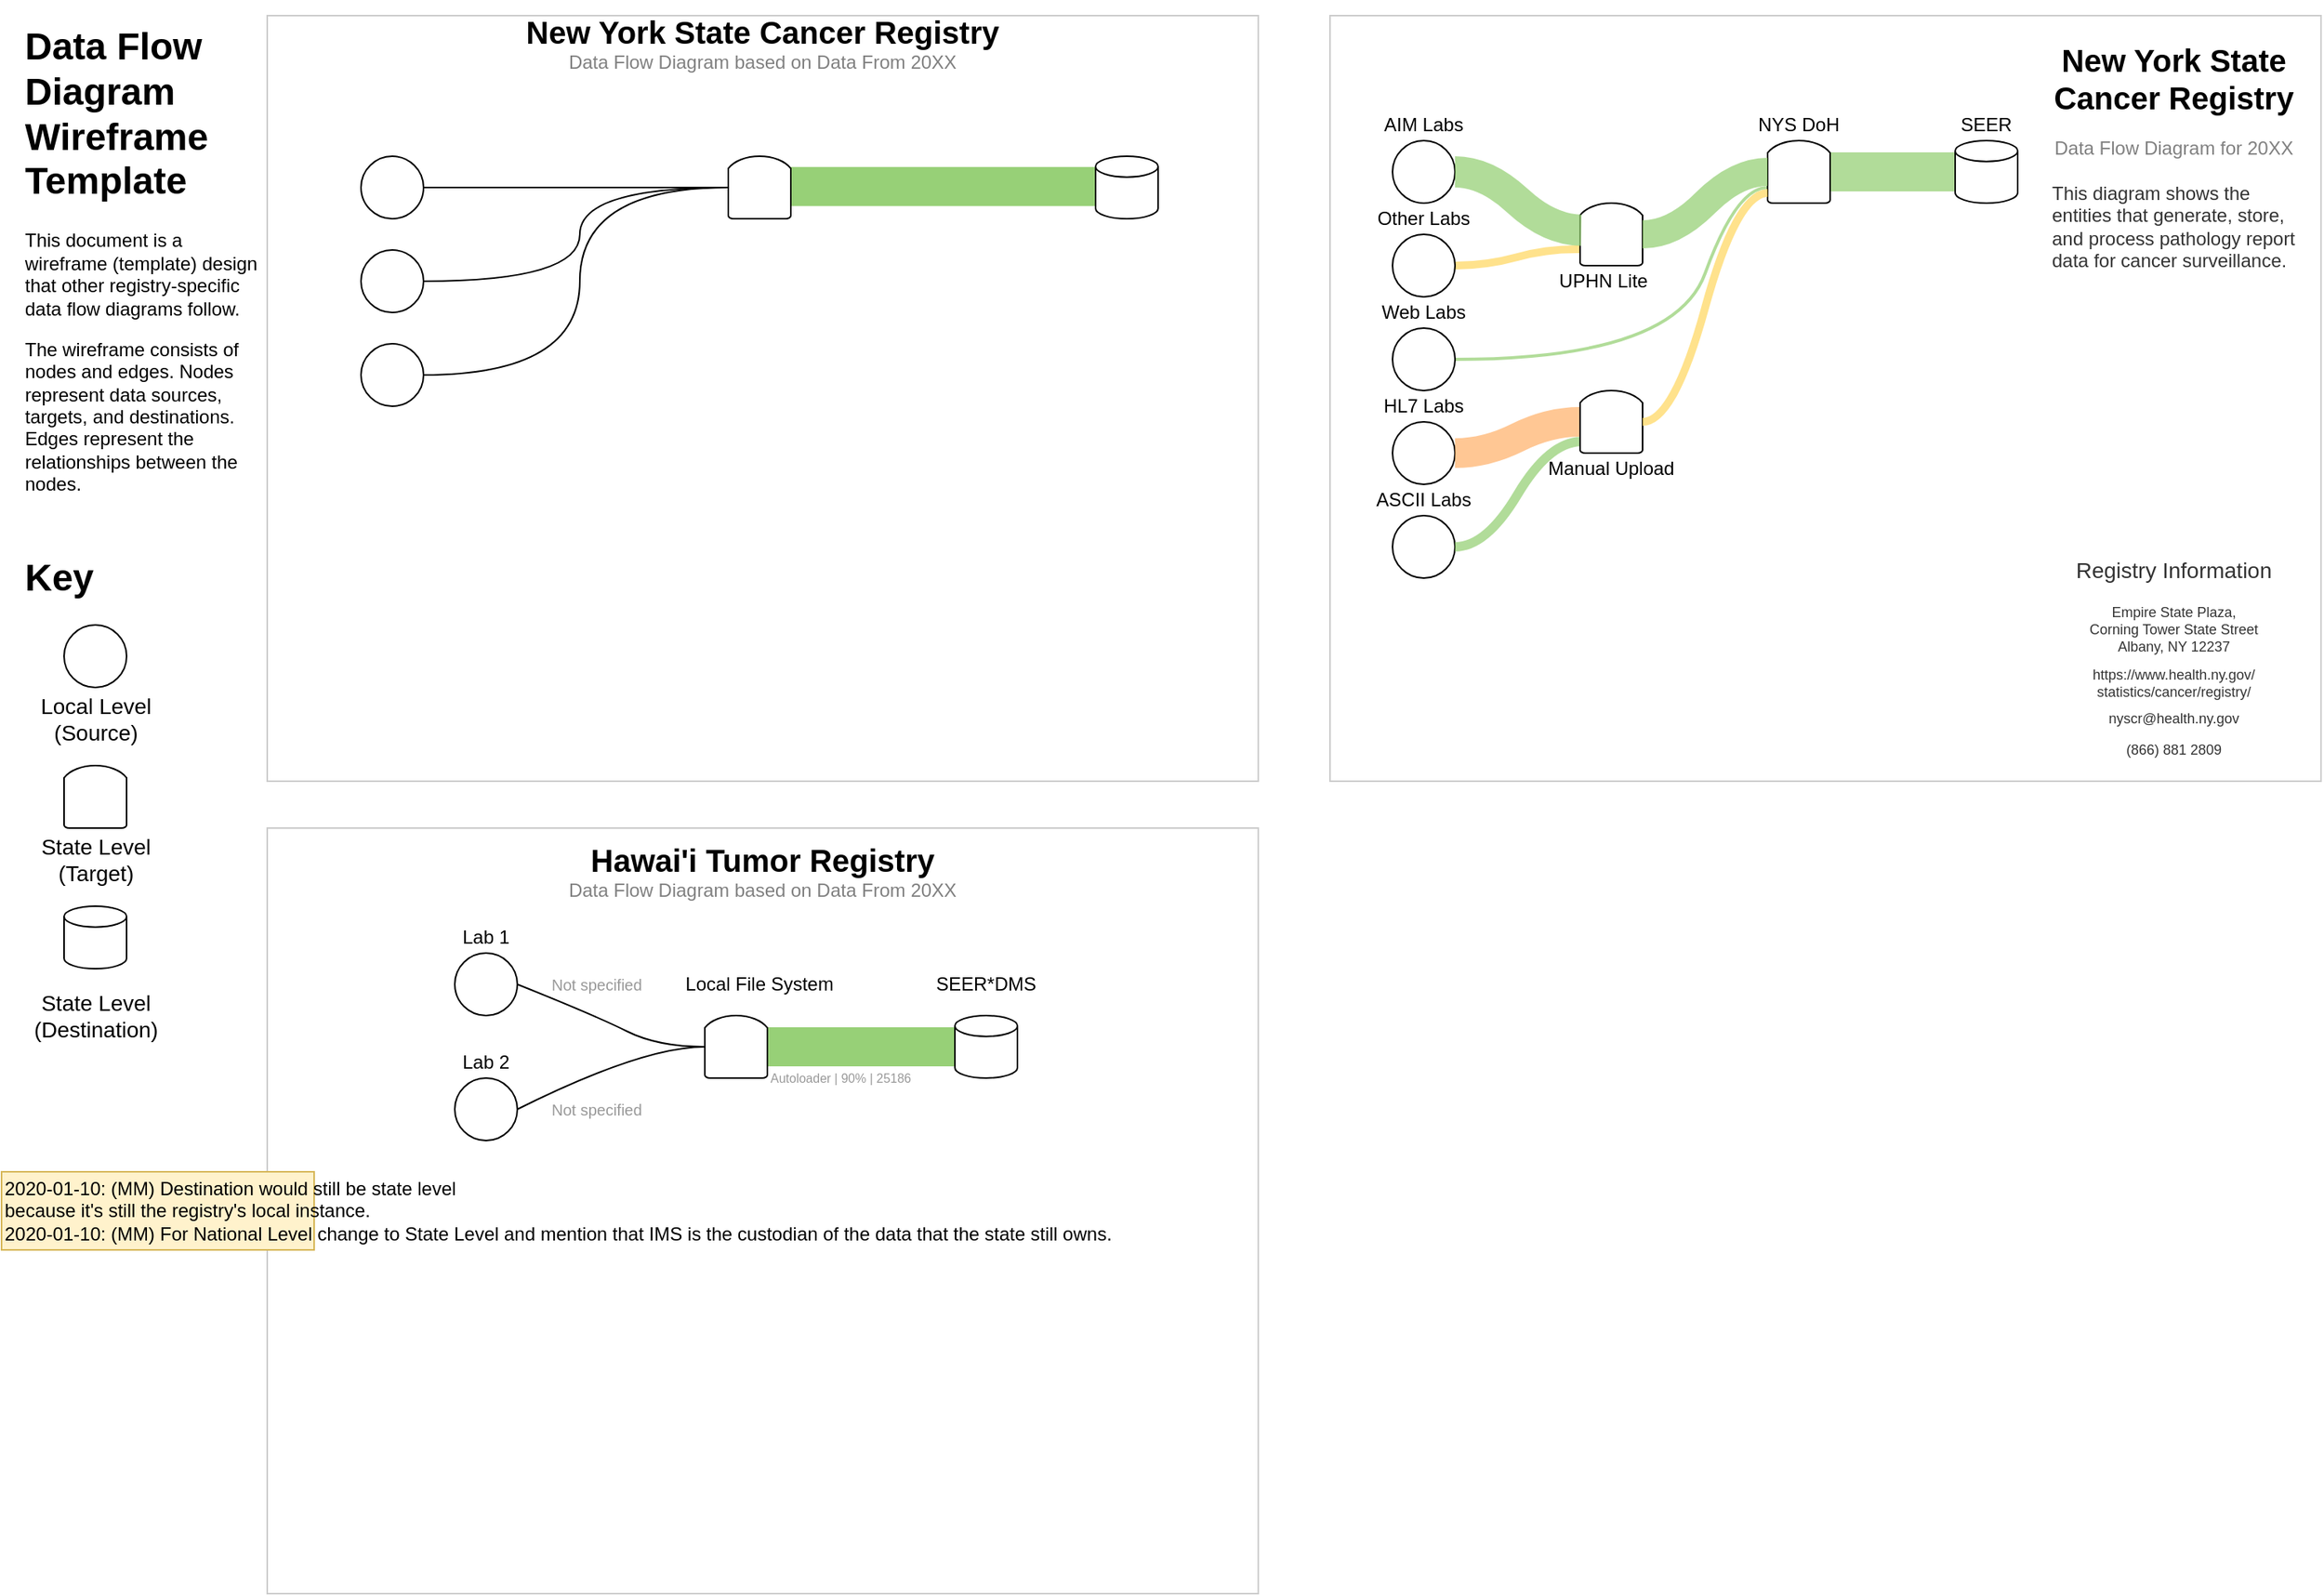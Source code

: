 <mxfile type="github" version="12.5.1">
  <diagram id="1LtGkpLCPf3KZeVMqJkY" name="Page-1">
    <mxGraphModel grid="1" dx="853" dy="462" gridSize="10" guides="1" tooltips="1" connect="1" arrows="1" fold="1" page="1" pageScale="1" pageWidth="850" pageHeight="1100" math="0" shadow="0">
      <root>
        <mxCell id="0"/>
        <mxCell id="1" value="Text" parent="0" style=""/>
        <mxCell id="eJA-KfrndEvYRp83sPR4-4" value="&lt;h1&gt;Data Flow Diagram Wireframe Template&lt;/h1&gt;&lt;p&gt;This document is a wireframe (template) design that other registry-specific data flow diagrams follow.&lt;/p&gt;&lt;p&gt;The wireframe consists of nodes and edges. Nodes represent data sources, targets, and destinations. Edges represent the relationships between the nodes.&lt;/p&gt;" parent="1" style="text;html=1;strokeColor=none;fillColor=none;spacing=5;spacingTop=-20;whiteSpace=wrap;overflow=hidden;rounded=0;" vertex="1">
          <mxGeometry as="geometry" x="40" y="40" width="160" height="320"/>
        </mxCell>
        <mxCell id="eJA-KfrndEvYRp83sPR4-5" value="&lt;h1&gt;Key&lt;/h1&gt;&lt;p&gt;&lt;/p&gt;" parent="1" style="text;html=1;strokeColor=none;fillColor=none;spacing=5;spacingTop=-20;whiteSpace=wrap;overflow=hidden;rounded=0;" vertex="1">
          <mxGeometry as="geometry" x="40" y="380" width="160" height="40"/>
        </mxCell>
        <mxCell id="eJA-KfrndEvYRp83sPR4-17" value="" parent="1" style="ellipse;whiteSpace=wrap;html=1;aspect=fixed;" vertex="1">
          <mxGeometry as="geometry" x="70" y="430" width="40" height="40"/>
        </mxCell>
        <mxCell id="eJA-KfrndEvYRp83sPR4-21" value="" parent="1" style="strokeWidth=1;html=1;shape=mxgraph.flowchart.delay;whiteSpace=wrap;rotation=-90;" vertex="1">
          <mxGeometry as="geometry" x="70" y="520" width="40" height="40"/>
        </mxCell>
        <mxCell id="eJA-KfrndEvYRp83sPR4-22" value="" parent="1" style="strokeWidth=1;html=1;shape=mxgraph.flowchart.database;whiteSpace=wrap;" vertex="1">
          <mxGeometry as="geometry" x="70" y="610" width="40" height="40"/>
        </mxCell>
        <mxCell id="eJA-KfrndEvYRp83sPR4-24" value="&lt;div&gt;Local Level&lt;/div&gt;&lt;div&gt;(Source)&lt;/div&gt;" parent="1" style="text;html=1;align=center;verticalAlign=middle;resizable=0;points=[];autosize=1;fontSize=14;" vertex="1">
          <mxGeometry as="geometry" x="45" y="470" width="90" height="40"/>
        </mxCell>
        <mxCell id="eJA-KfrndEvYRp83sPR4-27" value="&lt;div&gt;State Level&lt;/div&gt;&lt;div&gt;(Target)&lt;/div&gt;" parent="1" style="text;html=1;align=center;verticalAlign=middle;resizable=0;points=[];autosize=1;fontSize=14;" vertex="1">
          <mxGeometry as="geometry" x="45" y="560" width="90" height="40"/>
        </mxCell>
        <mxCell id="eJA-KfrndEvYRp83sPR4-28" value="&lt;div&gt;State Level&lt;/div&gt;&lt;div&gt;(Destination)&lt;/div&gt;" parent="1" style="text;html=1;align=center;verticalAlign=middle;resizable=0;points=[];autosize=1;fontSize=14;" vertex="1">
          <mxGeometry as="geometry" x="45" y="660" width="90" height="40"/>
        </mxCell>
        <mxCell id="Dlc9sbz_LcFVTC8bd_fI-2" value="Sample Paper" parent="0" style="locked=1;"/>
        <mxCell id="Dlc9sbz_LcFVTC8bd_fI-3" value="" parent="Dlc9sbz_LcFVTC8bd_fI-2" style="whiteSpace=wrap;html=1;aspect=fixed;fillColor=none;strokeColor=#CCCCCC;glass=0;" vertex="1">
          <mxGeometry as="geometry" x="200" y="40" width="634.12" height="490"/>
        </mxCell>
        <mxCell id="Dlc9sbz_LcFVTC8bd_fI-21" value="" parent="Dlc9sbz_LcFVTC8bd_fI-2" style="whiteSpace=wrap;html=1;aspect=fixed;fillColor=none;strokeColor=#CCCCCC;glass=0;" vertex="1">
          <mxGeometry as="geometry" x="200" y="560" width="634.12" height="490"/>
        </mxCell>
        <mxCell id="Cot-yi8IycWPmTaVr4XV-3" value="" parent="Dlc9sbz_LcFVTC8bd_fI-2" style="whiteSpace=wrap;html=1;aspect=fixed;fillColor=none;strokeColor=#CCCCCC;glass=0;" vertex="1">
          <mxGeometry as="geometry" x="880" y="40" width="634.12" height="490"/>
        </mxCell>
        <mxCell id="eJA-KfrndEvYRp83sPR4-3" value="Edges" parent="0" style=""/>
        <mxCell id="Dlc9sbz_LcFVTC8bd_fI-16" value="" parent="eJA-KfrndEvYRp83sPR4-3" style="curved=1;endArrow=none;html=1;exitX=1;exitY=0.5;exitDx=0;exitDy=0;entryX=0.5;entryY=0;entryDx=0;entryDy=0;entryPerimeter=0;endFill=0;" edge="1">
          <mxGeometry as="geometry" width="50" height="50" relative="1">
            <mxPoint as="sourcePoint" x="300" y="270"/>
            <mxPoint as="targetPoint" x="495" y="150"/>
            <Array as="points">
              <mxPoint x="400" y="270"/>
              <mxPoint x="400" y="150"/>
            </Array>
          </mxGeometry>
        </mxCell>
        <mxCell id="Dlc9sbz_LcFVTC8bd_fI-17" value="" parent="eJA-KfrndEvYRp83sPR4-3" style="curved=1;endArrow=none;html=1;exitX=1;exitY=0.5;exitDx=0;exitDy=0;endFill=0;entryX=0.5;entryY=0;entryDx=0;entryDy=0;entryPerimeter=0;" edge="1">
          <mxGeometry as="geometry" width="50" height="50" relative="1">
            <mxPoint as="sourcePoint" x="300" y="210"/>
            <mxPoint as="targetPoint" x="495" y="150"/>
            <Array as="points">
              <mxPoint x="400" y="210"/>
              <mxPoint x="400" y="150"/>
            </Array>
          </mxGeometry>
        </mxCell>
        <mxCell id="Dlc9sbz_LcFVTC8bd_fI-18" value="" parent="eJA-KfrndEvYRp83sPR4-3" style="curved=1;endArrow=none;html=1;exitX=1;exitY=0.5;exitDx=0;exitDy=0;endFill=0;entryX=0.5;entryY=0;entryDx=0;entryDy=0;entryPerimeter=0;" edge="1">
          <mxGeometry as="geometry" width="50" height="50" relative="1">
            <mxPoint as="sourcePoint" x="300" y="150"/>
            <mxPoint as="targetPoint" x="495" y="150"/>
            <Array as="points"/>
          </mxGeometry>
        </mxCell>
        <mxCell id="Dlc9sbz_LcFVTC8bd_fI-19" value="" parent="eJA-KfrndEvYRp83sPR4-3" style="curved=1;endArrow=none;html=1;exitX=1;exitY=0.5;exitDx=0;exitDy=0;endFill=0;entryX=0.5;entryY=0;entryDx=0;entryDy=0;entryPerimeter=0;fillColor=#d5e8d4;strokeColor=#97D077;strokeWidth=25;" edge="1">
          <mxGeometry as="geometry" width="50" height="50" relative="1">
            <mxPoint as="sourcePoint" x="535" y="149.41"/>
            <mxPoint as="targetPoint" x="730" y="149.41"/>
            <Array as="points"/>
          </mxGeometry>
        </mxCell>
        <mxCell id="VWDTbTLpo9gcU3BS0fsp-1" value="&lt;div align=&quot;left&quot;&gt;2020-01-10: (MM) Destination would still be state level &lt;/div&gt;&lt;div align=&quot;left&quot;&gt;because it&#39;s still the registry&#39;s local instance.&lt;/div&gt;&lt;div align=&quot;left&quot;&gt;&lt;/div&gt;&lt;div align=&quot;left&quot;&gt;2020-01-10: (MM) For National Level change to State Level and mention that IMS is the custodian of the data that the state still owns.&lt;br&gt;&lt;/div&gt;" parent="eJA-KfrndEvYRp83sPR4-3" style="text;html=1;align=left;verticalAlign=middle;resizable=0;points=[];autosize=1;fillColor=#fff2cc;strokeColor=#d6b656;" vertex="1">
          <mxGeometry as="geometry" x="30" y="780" width="200" height="50"/>
        </mxCell>
        <mxCell id="eJA-KfrndEvYRp83sPR4-2" value="Nodes" parent="0" style=""/>
        <mxCell id="Dlc9sbz_LcFVTC8bd_fI-7" value="" parent="eJA-KfrndEvYRp83sPR4-2" style="ellipse;whiteSpace=wrap;html=1;aspect=fixed;" vertex="1">
          <mxGeometry as="geometry" x="260.0" y="130" width="40" height="40"/>
        </mxCell>
        <mxCell id="Dlc9sbz_LcFVTC8bd_fI-8" value="" parent="eJA-KfrndEvYRp83sPR4-2" style="strokeWidth=1;html=1;shape=mxgraph.flowchart.delay;whiteSpace=wrap;rotation=-90;" vertex="1">
          <mxGeometry as="geometry" x="495" y="130" width="40" height="40"/>
        </mxCell>
        <mxCell id="Dlc9sbz_LcFVTC8bd_fI-9" value="" parent="eJA-KfrndEvYRp83sPR4-2" style="strokeWidth=1;html=1;shape=mxgraph.flowchart.database;whiteSpace=wrap;" vertex="1">
          <mxGeometry as="geometry" x="730" y="130" width="40" height="40"/>
        </mxCell>
        <mxCell id="Dlc9sbz_LcFVTC8bd_fI-10" value="" parent="eJA-KfrndEvYRp83sPR4-2" style="ellipse;whiteSpace=wrap;html=1;aspect=fixed;" vertex="1">
          <mxGeometry as="geometry" x="260" y="190" width="40" height="40"/>
        </mxCell>
        <mxCell id="Dlc9sbz_LcFVTC8bd_fI-11" value="" parent="eJA-KfrndEvYRp83sPR4-2" style="ellipse;whiteSpace=wrap;html=1;aspect=fixed;" vertex="1">
          <mxGeometry as="geometry" x="260" y="250" width="40" height="40"/>
        </mxCell>
        <mxCell id="Dlc9sbz_LcFVTC8bd_fI-22" value="Labels" parent="0"/>
        <mxCell id="Dlc9sbz_LcFVTC8bd_fI-24" value="" parent="Dlc9sbz_LcFVTC8bd_fI-22" style="curved=1;endArrow=none;html=1;exitX=1;exitY=0.5;exitDx=0;exitDy=0;endFill=0;entryX=0.5;entryY=0;entryDx=0;entryDy=0;entryPerimeter=0;" edge="1" source="Dlc9sbz_LcFVTC8bd_fI-30" target="Dlc9sbz_LcFVTC8bd_fI-28">
          <mxGeometry as="geometry" width="50" height="50" relative="1">
            <mxPoint as="sourcePoint" x="300" y="730"/>
            <mxPoint as="targetPoint" x="495" y="670"/>
            <Array as="points">
              <mxPoint x="360" y="740"/>
              <mxPoint x="440" y="700"/>
            </Array>
          </mxGeometry>
        </mxCell>
        <mxCell id="Dlc9sbz_LcFVTC8bd_fI-26" value="" parent="Dlc9sbz_LcFVTC8bd_fI-22" style="curved=1;endArrow=none;html=1;exitX=0.5;exitY=1;exitDx=0;exitDy=0;endFill=0;entryX=0;entryY=0.5;entryDx=0;entryDy=0;entryPerimeter=0;fillColor=#d5e8d4;strokeColor=#97D077;strokeWidth=25;exitPerimeter=0;" edge="1" source="Dlc9sbz_LcFVTC8bd_fI-28" target="Dlc9sbz_LcFVTC8bd_fI-29">
          <mxGeometry as="geometry" width="50" height="50" relative="1">
            <mxPoint as="sourcePoint" x="535" y="700.0"/>
            <mxPoint as="targetPoint" x="730" y="700.0"/>
            <Array as="points"/>
          </mxGeometry>
        </mxCell>
        <mxCell id="Dlc9sbz_LcFVTC8bd_fI-27" value="" parent="Dlc9sbz_LcFVTC8bd_fI-22" style="ellipse;whiteSpace=wrap;html=1;aspect=fixed;" vertex="1">
          <mxGeometry as="geometry" x="320.0" y="640" width="40" height="40"/>
        </mxCell>
        <mxCell id="Dlc9sbz_LcFVTC8bd_fI-28" value="" parent="Dlc9sbz_LcFVTC8bd_fI-22" style="strokeWidth=1;html=1;shape=mxgraph.flowchart.delay;whiteSpace=wrap;rotation=-90;" vertex="1">
          <mxGeometry as="geometry" x="480" y="680" width="40" height="40"/>
        </mxCell>
        <mxCell id="Dlc9sbz_LcFVTC8bd_fI-29" value="" parent="Dlc9sbz_LcFVTC8bd_fI-22" style="strokeWidth=1;html=1;shape=mxgraph.flowchart.database;whiteSpace=wrap;" vertex="1">
          <mxGeometry as="geometry" x="640" y="680" width="40" height="40"/>
        </mxCell>
        <mxCell id="Dlc9sbz_LcFVTC8bd_fI-30" value="" parent="Dlc9sbz_LcFVTC8bd_fI-22" style="ellipse;whiteSpace=wrap;html=1;aspect=fixed;" vertex="1">
          <mxGeometry as="geometry" x="320" y="720" width="40" height="40"/>
        </mxCell>
        <mxCell id="Dlc9sbz_LcFVTC8bd_fI-34" value="Local File System" parent="Dlc9sbz_LcFVTC8bd_fI-22" style="text;html=1;strokeColor=none;fillColor=none;align=center;verticalAlign=middle;whiteSpace=wrap;rounded=0;glass=0;" vertex="1">
          <mxGeometry as="geometry" x="465" y="650" width="100" height="20"/>
        </mxCell>
        <mxCell id="Dlc9sbz_LcFVTC8bd_fI-35" value="Lab 1" parent="Dlc9sbz_LcFVTC8bd_fI-22" style="text;html=1;strokeColor=none;fillColor=none;align=center;verticalAlign=middle;whiteSpace=wrap;rounded=0;glass=0;" vertex="1">
          <mxGeometry as="geometry" x="320" y="620" width="40" height="20"/>
        </mxCell>
        <mxCell id="Dlc9sbz_LcFVTC8bd_fI-36" value="Lab 2" parent="Dlc9sbz_LcFVTC8bd_fI-22" style="text;html=1;strokeColor=none;fillColor=none;align=center;verticalAlign=middle;whiteSpace=wrap;rounded=0;glass=0;" vertex="1">
          <mxGeometry as="geometry" x="320" y="700" width="40" height="20"/>
        </mxCell>
        <mxCell id="Dlc9sbz_LcFVTC8bd_fI-37" value="" parent="Dlc9sbz_LcFVTC8bd_fI-22" style="curved=1;endArrow=none;html=1;exitX=1;exitY=0.5;exitDx=0;exitDy=0;endFill=0;entryX=0.5;entryY=0;entryDx=0;entryDy=0;entryPerimeter=0;" edge="1" source="Dlc9sbz_LcFVTC8bd_fI-27" target="Dlc9sbz_LcFVTC8bd_fI-28">
          <mxGeometry as="geometry" width="50" height="50" relative="1">
            <mxPoint as="sourcePoint" x="310" y="740"/>
            <mxPoint as="targetPoint" x="505" y="680"/>
            <Array as="points">
              <mxPoint x="360" y="660"/>
              <mxPoint x="410" y="680"/>
              <mxPoint x="450" y="700"/>
            </Array>
          </mxGeometry>
        </mxCell>
        <mxCell id="Dlc9sbz_LcFVTC8bd_fI-38" value="SEER*DMS" parent="Dlc9sbz_LcFVTC8bd_fI-22" style="text;html=1;strokeColor=none;fillColor=none;align=center;verticalAlign=middle;whiteSpace=wrap;rounded=0;glass=0;" vertex="1">
          <mxGeometry as="geometry" x="610" y="650" width="100" height="20"/>
        </mxCell>
        <mxCell id="Dlc9sbz_LcFVTC8bd_fI-39" value="&lt;font color=&quot;#999999&quot; style=&quot;font-size: 8px;&quot;&gt;Autoloader | 90% | 25186&lt;/font&gt;" parent="Dlc9sbz_LcFVTC8bd_fI-22" style="text;html=1;strokeColor=none;fillColor=none;align=left;verticalAlign=middle;whiteSpace=wrap;rounded=0;glass=0;fontSize=8;" vertex="1">
          <mxGeometry as="geometry" x="520" y="710" width="195" height="20"/>
        </mxCell>
        <mxCell id="Dlc9sbz_LcFVTC8bd_fI-41" value="Not specified" parent="Dlc9sbz_LcFVTC8bd_fI-22" style="text;html=1;strokeColor=none;fillColor=none;align=left;verticalAlign=middle;whiteSpace=wrap;rounded=0;glass=0;fontSize=10;fontColor=#999999;" vertex="1">
          <mxGeometry as="geometry" x="380" y="730" width="70" height="20"/>
        </mxCell>
        <mxCell id="Dlc9sbz_LcFVTC8bd_fI-44" value="Not specified" parent="Dlc9sbz_LcFVTC8bd_fI-22" style="text;html=1;strokeColor=none;fillColor=none;align=left;verticalAlign=middle;whiteSpace=wrap;rounded=0;glass=0;fontSize=10;fontColor=#999999;" vertex="1">
          <mxGeometry as="geometry" x="380" y="650" width="70" height="20"/>
        </mxCell>
        <mxCell id="Dlc9sbz_LcFVTC8bd_fI-46" value="Hawai&#39;i Tumor Registry" parent="Dlc9sbz_LcFVTC8bd_fI-22" style="text;html=1;strokeColor=none;fillColor=none;align=center;verticalAlign=middle;whiteSpace=wrap;rounded=0;glass=0;fontSize=20;fontFamily=Helvetica;fontStyle=1" vertex="1">
          <mxGeometry as="geometry" x="200" y="570" width="634.12" height="20"/>
        </mxCell>
        <mxCell id="Dlc9sbz_LcFVTC8bd_fI-47" value="Data Flow Diagram based on Data From 20XX" parent="Dlc9sbz_LcFVTC8bd_fI-22" style="text;html=1;strokeColor=none;fillColor=none;align=center;verticalAlign=middle;whiteSpace=wrap;rounded=0;glass=0;fontSize=12;fontFamily=Helvetica;fontStyle=0;fontColor=#808080;" vertex="1">
          <mxGeometry as="geometry" x="200" y="590" width="634.12" height="20"/>
        </mxCell>
        <mxCell id="Cot-yi8IycWPmTaVr4XV-1" value="New York State Cancer Registry" parent="Dlc9sbz_LcFVTC8bd_fI-22" style="text;html=1;strokeColor=none;fillColor=none;align=center;verticalAlign=middle;whiteSpace=wrap;rounded=0;glass=0;fontSize=20;fontFamily=Helvetica;fontStyle=1" vertex="1">
          <mxGeometry as="geometry" x="200" y="40" width="634.12" height="20"/>
        </mxCell>
        <mxCell id="Cot-yi8IycWPmTaVr4XV-2" value="Data Flow Diagram based on Data From 20XX" parent="Dlc9sbz_LcFVTC8bd_fI-22" style="text;html=1;strokeColor=none;fillColor=none;align=center;verticalAlign=middle;whiteSpace=wrap;rounded=0;glass=0;fontSize=12;fontFamily=Helvetica;fontStyle=0;fontColor=#808080;" vertex="1">
          <mxGeometry as="geometry" x="200" y="60" width="634.12" height="20"/>
        </mxCell>
        <mxCell id="Cot-yi8IycWPmTaVr4XV-6" value="New York State Cancer Registry" parent="Dlc9sbz_LcFVTC8bd_fI-22" style="text;html=1;strokeColor=none;fillColor=none;align=center;verticalAlign=middle;whiteSpace=wrap;rounded=0;glass=0;fontSize=20;fontFamily=Helvetica;fontStyle=1" vertex="1">
          <mxGeometry as="geometry" x="1340" y="50" width="160" height="60"/>
        </mxCell>
        <mxCell id="Cot-yi8IycWPmTaVr4XV-7" value="Data Flow Diagram for 20XX" parent="Dlc9sbz_LcFVTC8bd_fI-22" style="text;html=1;strokeColor=none;fillColor=none;align=center;verticalAlign=middle;whiteSpace=wrap;rounded=0;glass=0;fontSize=12;fontFamily=Helvetica;fontStyle=0;fontColor=#808080;" vertex="1">
          <mxGeometry as="geometry" x="1340" y="110" width="160" height="30"/>
        </mxCell>
        <mxCell id="Cot-yi8IycWPmTaVr4XV-9" value="&lt;div&gt;This diagram shows the entities that generate, store, and process pathology report data for cancer surveillance.&lt;/div&gt;&lt;div&gt;&lt;/div&gt;&lt;div&gt;&lt;/div&gt;" parent="Dlc9sbz_LcFVTC8bd_fI-22" style="text;html=1;strokeColor=none;fillColor=none;align=left;verticalAlign=top;whiteSpace=wrap;rounded=0;glass=0;fontSize=12;fontFamily=Helvetica;fontStyle=0;fontColor=#333333;" vertex="1">
          <mxGeometry as="geometry" x="1340" y="140" width="160" height="70"/>
        </mxCell>
        <mxCell id="Cot-yi8IycWPmTaVr4XV-10" value="&lt;div align=&quot;center&quot; style=&quot;font-size: 14px&quot;&gt;&lt;font style=&quot;font-size: 14px&quot;&gt;Registry Information&lt;/font&gt;&lt;/div&gt;" parent="Dlc9sbz_LcFVTC8bd_fI-22" style="text;html=1;strokeColor=none;fillColor=none;align=center;verticalAlign=top;whiteSpace=wrap;rounded=0;glass=0;fontSize=12;fontFamily=Helvetica;fontStyle=0;fontColor=#333333;" vertex="1">
          <mxGeometry as="geometry" x="1340" y="380" width="160" height="30"/>
        </mxCell>
        <mxCell id="Cot-yi8IycWPmTaVr4XV-11" value="&lt;div&gt;&lt;font style=&quot;font-size: 9px&quot;&gt;https://www.health.ny.gov/&lt;/font&gt;&lt;/div&gt;&lt;div&gt;&lt;font style=&quot;font-size: 9px&quot;&gt;statistics/cancer/registry/&lt;/font&gt;&lt;/div&gt;" parent="Dlc9sbz_LcFVTC8bd_fI-22" style="text;html=1;strokeColor=none;fillColor=none;align=center;verticalAlign=top;whiteSpace=wrap;rounded=0;glass=0;fontSize=9;fontFamily=Helvetica;fontStyle=0;fontColor=#333333;" vertex="1">
          <mxGeometry as="geometry" x="1340" y="450" width="160" height="30"/>
        </mxCell>
        <mxCell id="Cot-yi8IycWPmTaVr4XV-12" value="nyscr@health.ny.gov" parent="Dlc9sbz_LcFVTC8bd_fI-22" style="text;html=1;strokeColor=none;fillColor=none;align=center;verticalAlign=middle;whiteSpace=wrap;rounded=0;glass=0;fontSize=9;fontFamily=Helvetica;fontStyle=0;fontColor=#333333;" vertex="1">
          <mxGeometry as="geometry" x="1340" y="480" width="160" height="20"/>
        </mxCell>
        <mxCell id="Cot-yi8IycWPmTaVr4XV-13" value="(866) 881 2809" parent="Dlc9sbz_LcFVTC8bd_fI-22" style="text;html=1;strokeColor=none;fillColor=none;align=center;verticalAlign=middle;whiteSpace=wrap;rounded=0;glass=0;fontSize=9;fontFamily=Helvetica;fontStyle=0;fontColor=#333333;" vertex="1">
          <mxGeometry as="geometry" x="1340" y="500" width="160" height="20"/>
        </mxCell>
        <mxCell id="Cot-yi8IycWPmTaVr4XV-14" value="&lt;div&gt;Empire State Plaza,&lt;/div&gt;&lt;div&gt;Corning Tower State Street&lt;/div&gt;&lt;div&gt;Albany, NY 12237&lt;/div&gt;" parent="Dlc9sbz_LcFVTC8bd_fI-22" style="text;html=1;strokeColor=none;fillColor=none;align=center;verticalAlign=top;whiteSpace=wrap;rounded=0;glass=0;fontSize=9;fontFamily=Helvetica;fontStyle=0;fontColor=#333333;" vertex="1">
          <mxGeometry as="geometry" x="1340" y="410" width="160" height="50"/>
        </mxCell>
        <mxCell id="Cot-yi8IycWPmTaVr4XV-15" value="" parent="Dlc9sbz_LcFVTC8bd_fI-22" style="curved=1;endArrow=none;html=1;exitX=1;exitY=0.5;exitDx=0;exitDy=0;endFill=0;entryX=0.247;entryY=-0.007;entryDx=0;entryDy=0;entryPerimeter=0;strokeWidth=2;strokeColor=#97D077;opacity=75;" edge="1" target="Cot-yi8IycWPmTaVr4XV-20">
          <mxGeometry as="geometry" width="50" height="50" relative="1">
            <mxPoint as="sourcePoint" x="960" y="260.0"/>
            <mxPoint as="targetPoint" x="1155" y="140"/>
            <Array as="points">
              <mxPoint x="1100" y="260"/>
              <mxPoint x="1140" y="150"/>
            </Array>
          </mxGeometry>
        </mxCell>
        <mxCell id="Cot-yi8IycWPmTaVr4XV-16" value="" parent="Dlc9sbz_LcFVTC8bd_fI-22" style="curved=1;endArrow=none;html=1;exitX=1;exitY=0.5;exitDx=0;exitDy=0;endFill=0;entryX=0.261;entryY=0.031;entryDx=0;entryDy=0;entryPerimeter=0;strokeColor=#FFD966;strokeWidth=5;opacity=75;" edge="1" target="Cot-yi8IycWPmTaVr4XV-31">
          <mxGeometry as="geometry" width="50" height="50" relative="1">
            <mxPoint as="sourcePoint" x="960" y="200"/>
            <mxPoint as="targetPoint" x="1155" y="140"/>
            <Array as="points">
              <mxPoint x="980" y="200"/>
              <mxPoint x="1020" y="189"/>
            </Array>
          </mxGeometry>
        </mxCell>
        <mxCell id="Cot-yi8IycWPmTaVr4XV-18" value="" parent="Dlc9sbz_LcFVTC8bd_fI-22" style="curved=1;endArrow=none;html=1;exitX=0.5;exitY=1;exitDx=0;exitDy=0;endFill=0;entryX=0;entryY=0.5;entryDx=0;entryDy=0;entryPerimeter=0;fillColor=#d5e8d4;strokeColor=#97D077;strokeWidth=25;exitPerimeter=0;opacity=75;" edge="1" source="Cot-yi8IycWPmTaVr4XV-20" target="Cot-yi8IycWPmTaVr4XV-21">
          <mxGeometry as="geometry" width="50" height="50" relative="1">
            <mxPoint as="sourcePoint" x="1210" y="140.0"/>
            <mxPoint as="targetPoint" x="1405" y="140.0"/>
            <Array as="points"/>
          </mxGeometry>
        </mxCell>
        <mxCell id="Cot-yi8IycWPmTaVr4XV-19" value="" parent="Dlc9sbz_LcFVTC8bd_fI-22" style="ellipse;whiteSpace=wrap;html=1;aspect=fixed;" vertex="1">
          <mxGeometry as="geometry" x="920.0" y="120" width="40" height="40"/>
        </mxCell>
        <mxCell id="Cot-yi8IycWPmTaVr4XV-20" value="" parent="Dlc9sbz_LcFVTC8bd_fI-22" style="strokeWidth=1;html=1;shape=mxgraph.flowchart.delay;whiteSpace=wrap;rotation=-90;" vertex="1">
          <mxGeometry as="geometry" x="1160" y="120" width="40" height="40"/>
        </mxCell>
        <mxCell id="Cot-yi8IycWPmTaVr4XV-21" value="" parent="Dlc9sbz_LcFVTC8bd_fI-22" style="strokeWidth=1;html=1;shape=mxgraph.flowchart.database;whiteSpace=wrap;" vertex="1">
          <mxGeometry as="geometry" x="1280" y="120" width="40" height="40"/>
        </mxCell>
        <mxCell id="Cot-yi8IycWPmTaVr4XV-22" value="" parent="Dlc9sbz_LcFVTC8bd_fI-22" style="ellipse;whiteSpace=wrap;html=1;aspect=fixed;" vertex="1">
          <mxGeometry as="geometry" x="920" y="180" width="40" height="40"/>
        </mxCell>
        <mxCell id="Cot-yi8IycWPmTaVr4XV-23" value="" parent="Dlc9sbz_LcFVTC8bd_fI-22" style="ellipse;whiteSpace=wrap;html=1;aspect=fixed;" vertex="1">
          <mxGeometry as="geometry" x="920" y="240" width="40" height="40"/>
        </mxCell>
        <mxCell id="Cot-yi8IycWPmTaVr4XV-26" value="" parent="Dlc9sbz_LcFVTC8bd_fI-22" style="ellipse;whiteSpace=wrap;html=1;aspect=fixed;" vertex="1">
          <mxGeometry as="geometry" x="920" y="300" width="40" height="40"/>
        </mxCell>
        <mxCell id="Cot-yi8IycWPmTaVr4XV-27" value="" parent="Dlc9sbz_LcFVTC8bd_fI-22" style="ellipse;whiteSpace=wrap;html=1;aspect=fixed;" vertex="1">
          <mxGeometry as="geometry" x="920" y="360" width="40" height="40"/>
        </mxCell>
        <mxCell id="Cot-yi8IycWPmTaVr4XV-29" value="" parent="Dlc9sbz_LcFVTC8bd_fI-22" style="curved=1;endArrow=none;html=1;exitX=1;exitY=0.5;exitDx=0;exitDy=0;endFill=0;entryX=0.5;entryY=0;entryDx=0;entryDy=0;entryPerimeter=0;strokeColor=#FFB570;strokeWidth=19;opacity=75;" edge="1" target="Cot-yi8IycWPmTaVr4XV-32">
          <mxGeometry as="geometry" width="50" height="50" relative="1">
            <mxPoint as="sourcePoint" x="960.0" y="320.0"/>
            <mxPoint as="targetPoint" x="1160.0" y="200"/>
            <Array as="points">
              <mxPoint x="980" y="320"/>
              <mxPoint x="1020" y="300"/>
            </Array>
          </mxGeometry>
        </mxCell>
        <mxCell id="Cot-yi8IycWPmTaVr4XV-30" value="" parent="Dlc9sbz_LcFVTC8bd_fI-22" style="curved=1;endArrow=none;html=1;exitX=1;exitY=0.5;exitDx=0;exitDy=0;endFill=0;entryX=0.184;entryY=0.012;entryDx=0;entryDy=0;entryPerimeter=0;strokeColor=#97D077;strokeWidth=6;opacity=75;" edge="1" source="Cot-yi8IycWPmTaVr4XV-27" target="Cot-yi8IycWPmTaVr4XV-32">
          <mxGeometry as="geometry" width="50" height="50" relative="1">
            <mxPoint as="sourcePoint" x="970.0" y="330.0"/>
            <mxPoint as="targetPoint" x="1170.0" y="150"/>
            <Array as="points">
              <mxPoint x="980" y="380"/>
              <mxPoint x="1020" y="313"/>
            </Array>
          </mxGeometry>
        </mxCell>
        <mxCell id="Cot-yi8IycWPmTaVr4XV-31" value="" parent="Dlc9sbz_LcFVTC8bd_fI-22" style="strokeWidth=1;html=1;shape=mxgraph.flowchart.delay;whiteSpace=wrap;rotation=-90;" vertex="1">
          <mxGeometry as="geometry" x="1040" y="160" width="40" height="40"/>
        </mxCell>
        <mxCell id="Cot-yi8IycWPmTaVr4XV-32" value="" parent="Dlc9sbz_LcFVTC8bd_fI-22" style="strokeWidth=1;html=1;shape=mxgraph.flowchart.delay;whiteSpace=wrap;rotation=-90;" vertex="1">
          <mxGeometry as="geometry" x="1040" y="280" width="40" height="40"/>
        </mxCell>
        <mxCell id="Cot-yi8IycWPmTaVr4XV-33" value="AIM Labs" parent="Dlc9sbz_LcFVTC8bd_fI-22" style="text;html=1;strokeColor=none;fillColor=none;align=center;verticalAlign=middle;whiteSpace=wrap;rounded=0;glass=0;" vertex="1">
          <mxGeometry as="geometry" x="910" y="100" width="60" height="20"/>
        </mxCell>
        <mxCell id="Cot-yi8IycWPmTaVr4XV-35" value="Other Labs" parent="Dlc9sbz_LcFVTC8bd_fI-22" style="text;html=1;strokeColor=none;fillColor=none;align=center;verticalAlign=middle;whiteSpace=wrap;rounded=0;glass=0;" vertex="1">
          <mxGeometry as="geometry" x="900" y="160" width="80" height="20"/>
        </mxCell>
        <mxCell id="Cot-yi8IycWPmTaVr4XV-36" value="Web Labs" parent="Dlc9sbz_LcFVTC8bd_fI-22" style="text;html=1;strokeColor=none;fillColor=none;align=center;verticalAlign=middle;whiteSpace=wrap;rounded=0;glass=0;" vertex="1">
          <mxGeometry as="geometry" x="910" y="220" width="60" height="20"/>
        </mxCell>
        <mxCell id="Cot-yi8IycWPmTaVr4XV-37" value="HL7 Labs" parent="Dlc9sbz_LcFVTC8bd_fI-22" style="text;html=1;strokeColor=none;fillColor=none;align=center;verticalAlign=middle;whiteSpace=wrap;rounded=0;glass=0;" vertex="1">
          <mxGeometry as="geometry" x="905" y="280" width="70" height="20"/>
        </mxCell>
        <mxCell id="Cot-yi8IycWPmTaVr4XV-38" value="ASCII Labs" parent="Dlc9sbz_LcFVTC8bd_fI-22" style="text;html=1;strokeColor=none;fillColor=none;align=center;verticalAlign=middle;whiteSpace=wrap;rounded=0;glass=0;" vertex="1">
          <mxGeometry as="geometry" x="905" y="340" width="70" height="20"/>
        </mxCell>
        <mxCell id="Cot-yi8IycWPmTaVr4XV-39" value="Manual Upload" parent="Dlc9sbz_LcFVTC8bd_fI-22" style="text;html=1;strokeColor=none;fillColor=none;align=center;verticalAlign=middle;whiteSpace=wrap;rounded=0;glass=0;" vertex="1">
          <mxGeometry as="geometry" x="1015" y="320" width="90" height="20"/>
        </mxCell>
        <mxCell id="Cot-yi8IycWPmTaVr4XV-40" value="UPHN Lite" parent="Dlc9sbz_LcFVTC8bd_fI-22" style="text;html=1;strokeColor=none;fillColor=none;align=center;verticalAlign=middle;whiteSpace=wrap;rounded=0;glass=0;" vertex="1">
          <mxGeometry as="geometry" x="1010" y="200" width="90" height="20"/>
        </mxCell>
        <mxCell id="Cot-yi8IycWPmTaVr4XV-41" value="" parent="Dlc9sbz_LcFVTC8bd_fI-22" style="curved=1;endArrow=none;html=1;exitX=1;exitY=0.5;exitDx=0;exitDy=0;endFill=0;entryX=0.567;entryY=0.019;entryDx=0;entryDy=0;entryPerimeter=0;strokeWidth=20;strokeColor=#97D077;opacity=75;" edge="1" source="Cot-yi8IycWPmTaVr4XV-19" target="Cot-yi8IycWPmTaVr4XV-31">
          <mxGeometry as="geometry" width="50" height="50" relative="1">
            <mxPoint as="sourcePoint" x="970" y="210"/>
            <mxPoint as="targetPoint" x="1180" y="220"/>
            <Array as="points">
              <mxPoint x="980" y="140"/>
              <mxPoint x="1020" y="177"/>
            </Array>
          </mxGeometry>
        </mxCell>
        <mxCell id="Cot-yi8IycWPmTaVr4XV-42" value="" parent="Dlc9sbz_LcFVTC8bd_fI-22" style="curved=1;endArrow=none;html=1;endFill=0;entryX=0.5;entryY=0;entryDx=0;entryDy=0;entryPerimeter=0;strokeWidth=18;strokeColor=#97D077;opacity=75;" edge="1" target="Cot-yi8IycWPmTaVr4XV-20">
          <mxGeometry as="geometry" width="50" height="50" relative="1">
            <mxPoint as="sourcePoint" x="1080" y="180"/>
            <mxPoint as="targetPoint" x="1160.0" y="220"/>
            <Array as="points">
              <mxPoint x="1100" y="180"/>
              <mxPoint x="1140" y="140"/>
            </Array>
          </mxGeometry>
        </mxCell>
        <mxCell id="Cot-yi8IycWPmTaVr4XV-43" value="" parent="Dlc9sbz_LcFVTC8bd_fI-22" style="curved=1;endArrow=none;html=1;endFill=0;exitX=0.5;exitY=1;exitDx=0;exitDy=0;exitPerimeter=0;strokeWidth=5;strokeColor=#FFD966;opacity=75;entryX=0.162;entryY=0.002;entryDx=0;entryDy=0;entryPerimeter=0;" edge="1" source="Cot-yi8IycWPmTaVr4XV-32" target="Cot-yi8IycWPmTaVr4XV-20">
          <mxGeometry as="geometry" width="50" height="50" relative="1">
            <mxPoint as="sourcePoint" x="1090.0" y="190"/>
            <mxPoint as="targetPoint" x="1160" y="154"/>
            <Array as="points">
              <mxPoint x="1100" y="300"/>
              <mxPoint x="1140" y="154"/>
            </Array>
          </mxGeometry>
        </mxCell>
        <mxCell id="Cot-yi8IycWPmTaVr4XV-44" value="NYS DoH" parent="Dlc9sbz_LcFVTC8bd_fI-22" style="text;html=1;strokeColor=none;fillColor=none;align=center;verticalAlign=middle;whiteSpace=wrap;rounded=0;glass=0;" vertex="1">
          <mxGeometry as="geometry" x="1135" y="100" width="90" height="20"/>
        </mxCell>
        <mxCell id="Cot-yi8IycWPmTaVr4XV-45" value="SEER" parent="Dlc9sbz_LcFVTC8bd_fI-22" style="text;html=1;strokeColor=none;fillColor=none;align=center;verticalAlign=middle;whiteSpace=wrap;rounded=0;glass=0;" vertex="1">
          <mxGeometry as="geometry" x="1255" y="100" width="90" height="20"/>
        </mxCell>
      </root>
    </mxGraphModel>
  </diagram>
</mxfile>
